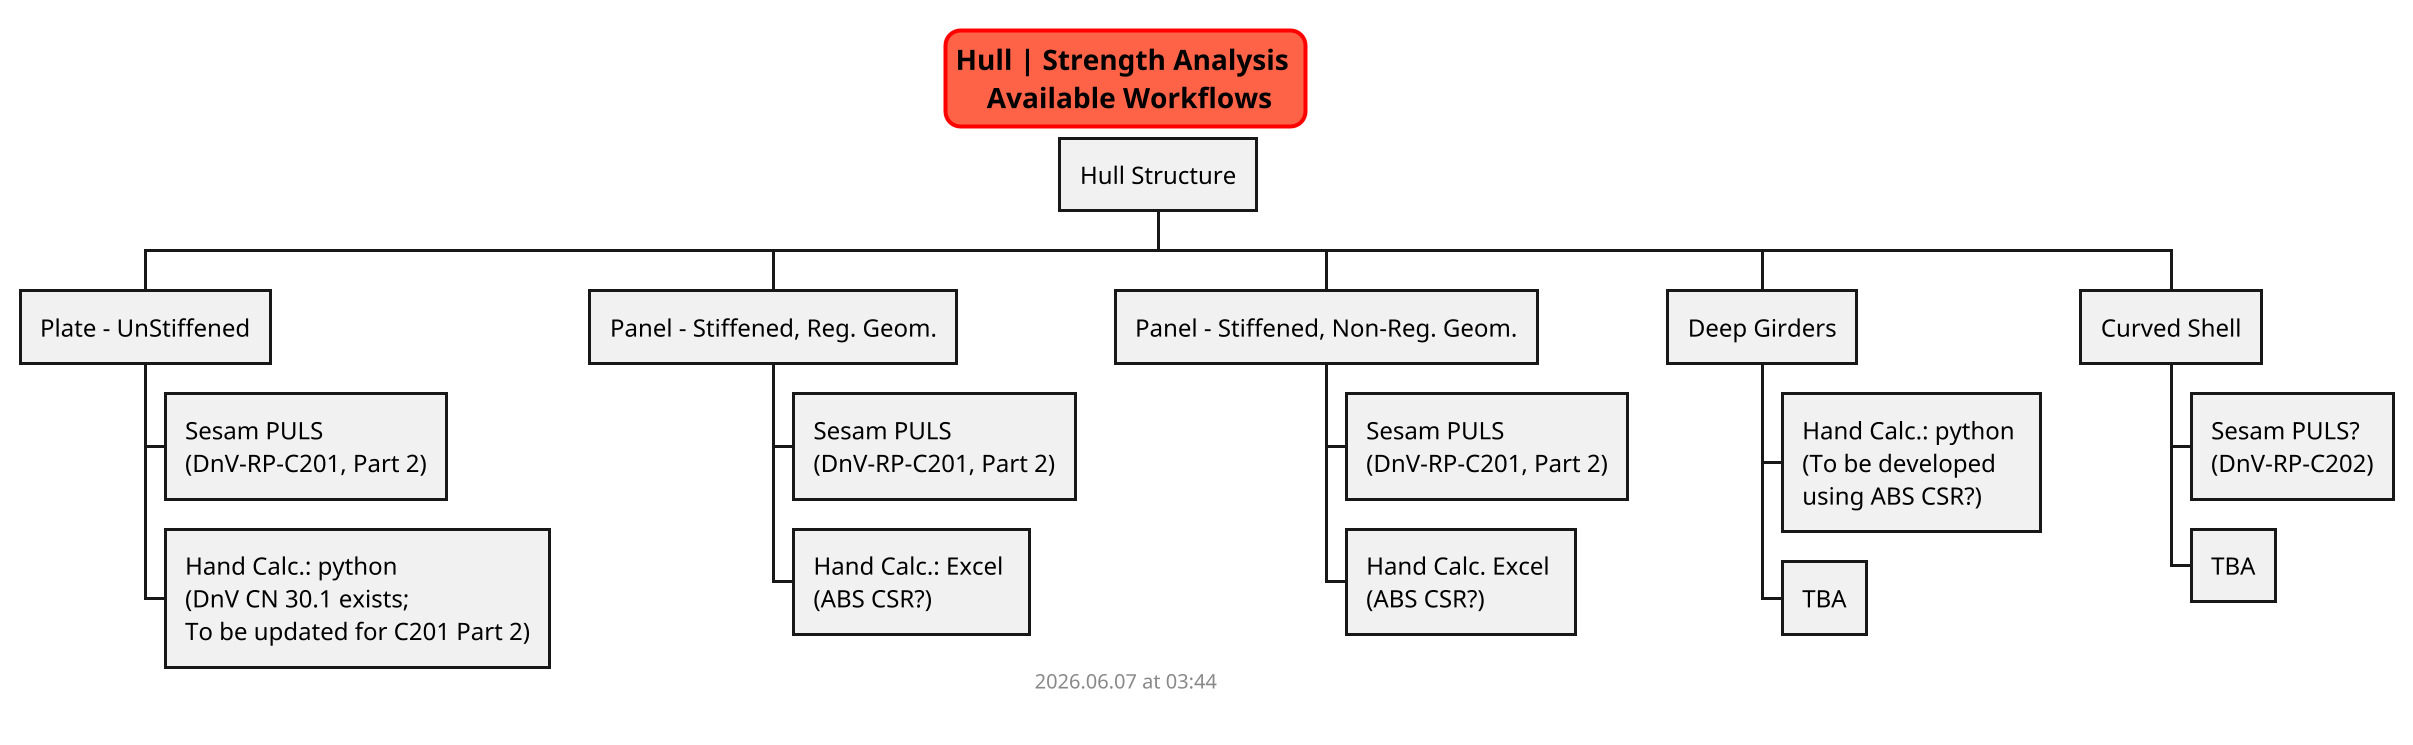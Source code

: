 @startwbs strength_methodology_wbs

scale 2
skinparam titleBorderRoundCorner 15
skinparam titleBorderThickness 2
skinparam titleBorderColor red
skinparam titleBackgroundColor Tomato

title Hull | Strength Analysis \n Available Workflows

* Hull Structure

** Plate - UnStiffened
*** Sesam PULS \n(DnV-RP-C201, Part 2)
*** Hand Calc.: python \n(DnV CN 30.1 exists; \nTo be updated for C201 Part 2)

** Panel - Stiffened, Reg. Geom.
*** Sesam PULS \n(DnV-RP-C201, Part 2)
*** Hand Calc.: Excel \n(ABS CSR?)

** Panel - Stiffened, Non-Reg. Geom.
*** Sesam PULS \n(DnV-RP-C201, Part 2)
*** Hand Calc. Excel \n(ABS CSR?)

** Deep Girders
*** Hand Calc.: python \n(To be developed \nusing ABS CSR?)
*** TBA

** Curved Shell
*** Sesam PULS? \n(DnV-RP-C202)
*** TBA

footer
%date("yyyy.MM.dd' at 'HH:mm")
%filename()
end footer

@endwbs
